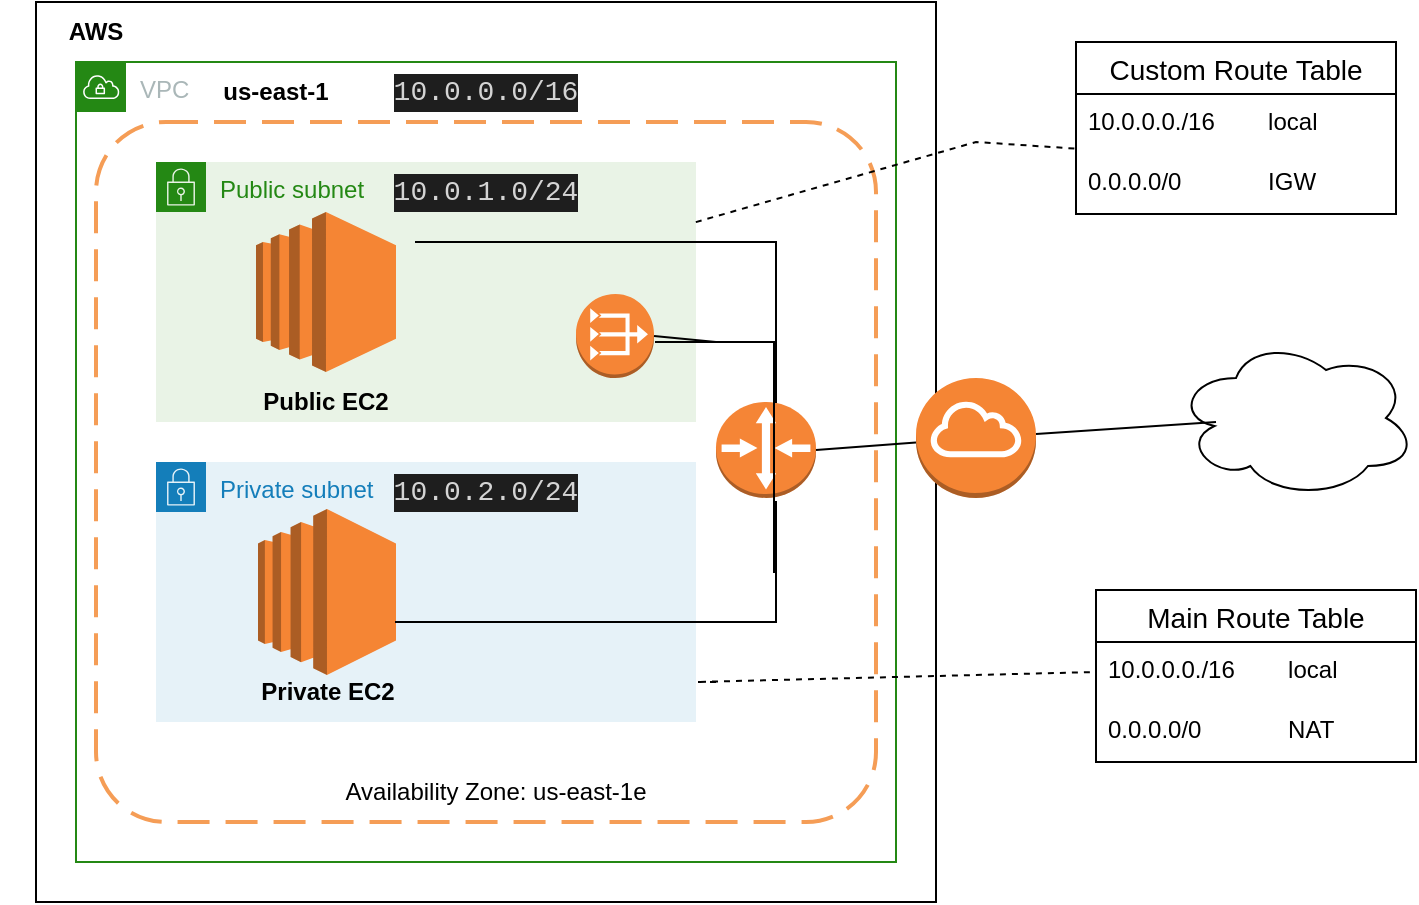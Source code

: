<mxfile version="20.8.13" type="github">
  <diagram name="Page-1" id="Rq6udh9_Ui0sGHlt8xGm">
    <mxGraphModel dx="936" dy="502" grid="1" gridSize="10" guides="1" tooltips="1" connect="1" arrows="1" fold="1" page="1" pageScale="1" pageWidth="850" pageHeight="1100" math="0" shadow="0">
      <root>
        <mxCell id="0" />
        <mxCell id="1" parent="0" />
        <mxCell id="ngpIoKC4TAN9gw4Bp9qX-3" value="" style="rounded=0;whiteSpace=wrap;html=1;" vertex="1" parent="1">
          <mxGeometry x="70" y="10" width="450" height="450" as="geometry" />
        </mxCell>
        <mxCell id="ngpIoKC4TAN9gw4Bp9qX-4" value="&lt;b&gt;AWS&lt;/b&gt;" style="text;html=1;strokeColor=none;fillColor=none;align=center;verticalAlign=middle;whiteSpace=wrap;rounded=0;" vertex="1" parent="1">
          <mxGeometry x="70" y="10" width="60" height="30" as="geometry" />
        </mxCell>
        <mxCell id="ngpIoKC4TAN9gw4Bp9qX-5" value="VPC" style="points=[[0,0],[0.25,0],[0.5,0],[0.75,0],[1,0],[1,0.25],[1,0.5],[1,0.75],[1,1],[0.75,1],[0.5,1],[0.25,1],[0,1],[0,0.75],[0,0.5],[0,0.25]];outlineConnect=0;gradientColor=none;html=1;whiteSpace=wrap;fontSize=12;fontStyle=0;container=1;pointerEvents=0;collapsible=0;recursiveResize=0;shape=mxgraph.aws4.group;grIcon=mxgraph.aws4.group_vpc;strokeColor=#248814;fillColor=none;verticalAlign=top;align=left;spacingLeft=30;fontColor=#AAB7B8;dashed=0;" vertex="1" parent="1">
          <mxGeometry x="90" y="40" width="410" height="400" as="geometry" />
        </mxCell>
        <mxCell id="ngpIoKC4TAN9gw4Bp9qX-6" value="&lt;b&gt;us-east-1&lt;/b&gt;&lt;a style=&quot;background-color: rgb(35, 47, 62); display: flex; align-items: center; font-size: 15px; line-height: 24px; min-height: auto; text-decoration-line: none; border: none; height: auto; font-weight: bold; outline: none; font-family: &amp;quot;Amazon Ember&amp;quot;, &amp;quot;Helvetica Neue&amp;quot;, Roboto, Arial, sans-serif; text-align: left; color: rgb(236, 114, 17) !important;&quot; class=&quot;_3w8zrwXEzPZYyUhCbqi-oU _3QcGxkeMRt1l8o-t4jgQVj&quot; tabindex=&quot;-1&quot; data-region-opt-in=&quot;false&quot; data-region-id=&quot;us-east-1&quot; target=&quot;_top&quot; href=&quot;https://us-east-1.console.aws.amazon.com/ec2/home?region=us-east-1#Instances:instanceState=running&quot;&gt;&lt;span style=&quot;pointer-events: none; display: flex; justify-content: space-between; width: 275.583px;&quot; class=&quot;_3uwe1mCjB6-mREyxIcpCQt&quot;&gt;&lt;/span&gt;&lt;/a&gt;&lt;a style=&quot;background-color: rgb(35, 47, 62); display: flex; align-items: center; font-size: 15px; line-height: 24px; min-height: auto; text-decoration-line: none; border: none; height: auto; font-weight: bold; outline: none; font-family: &amp;quot;Amazon Ember&amp;quot;, &amp;quot;Helvetica Neue&amp;quot;, Roboto, Arial, sans-serif; text-align: left; color: rgb(236, 114, 17) !important;&quot; class=&quot;_3w8zrwXEzPZYyUhCbqi-oU _3QcGxkeMRt1l8o-t4jgQVj&quot; tabindex=&quot;-1&quot; data-region-opt-in=&quot;false&quot; data-region-id=&quot;us-east-1&quot; target=&quot;_top&quot; href=&quot;https://us-east-1.console.aws.amazon.com/ec2/home?region=us-east-1#Instances:instanceState=running&quot;&gt;&lt;span style=&quot;pointer-events: none; display: flex; justify-content: space-between; width: 275.583px;&quot; class=&quot;_3uwe1mCjB6-mREyxIcpCQt&quot;&gt;&lt;/span&gt;&lt;/a&gt;" style="text;html=1;strokeColor=none;fillColor=none;align=center;verticalAlign=middle;whiteSpace=wrap;rounded=0;" vertex="1" parent="1">
          <mxGeometry x="150" y="40" width="80" height="30" as="geometry" />
        </mxCell>
        <mxCell id="ngpIoKC4TAN9gw4Bp9qX-7" value="" style="rounded=1;arcSize=10;dashed=1;strokeColor=#F59D56;fillColor=none;gradientColor=none;dashPattern=8 4;strokeWidth=2;" vertex="1" parent="1">
          <mxGeometry x="100" y="70" width="390" height="350" as="geometry" />
        </mxCell>
        <mxCell id="ngpIoKC4TAN9gw4Bp9qX-8" value="Availability Zone: us-east-1e" style="text;html=1;strokeColor=none;fillColor=none;align=center;verticalAlign=middle;whiteSpace=wrap;rounded=0;" vertex="1" parent="1">
          <mxGeometry x="190" y="390" width="220" height="30" as="geometry" />
        </mxCell>
        <mxCell id="ngpIoKC4TAN9gw4Bp9qX-9" value="Public subnet" style="points=[[0,0],[0.25,0],[0.5,0],[0.75,0],[1,0],[1,0.25],[1,0.5],[1,0.75],[1,1],[0.75,1],[0.5,1],[0.25,1],[0,1],[0,0.75],[0,0.5],[0,0.25]];outlineConnect=0;gradientColor=none;html=1;whiteSpace=wrap;fontSize=12;fontStyle=0;container=1;pointerEvents=0;collapsible=0;recursiveResize=0;shape=mxgraph.aws4.group;grIcon=mxgraph.aws4.group_security_group;grStroke=0;strokeColor=#248814;fillColor=#E9F3E6;verticalAlign=top;align=left;spacingLeft=30;fontColor=#248814;dashed=0;" vertex="1" parent="1">
          <mxGeometry x="130" y="90" width="270" height="130" as="geometry" />
        </mxCell>
        <mxCell id="ngpIoKC4TAN9gw4Bp9qX-15" value="" style="outlineConnect=0;dashed=0;verticalLabelPosition=bottom;verticalAlign=top;align=center;html=1;shape=mxgraph.aws3.ec2;fillColor=#F58534;gradientColor=none;" vertex="1" parent="ngpIoKC4TAN9gw4Bp9qX-9">
          <mxGeometry x="50" y="25" width="70" height="80" as="geometry" />
        </mxCell>
        <mxCell id="ngpIoKC4TAN9gw4Bp9qX-18" value="&lt;b style=&quot;&quot;&gt;Public EC2&lt;/b&gt;" style="text;html=1;strokeColor=none;fillColor=none;align=center;verticalAlign=middle;whiteSpace=wrap;rounded=0;" vertex="1" parent="ngpIoKC4TAN9gw4Bp9qX-9">
          <mxGeometry x="40" y="105" width="90" height="30" as="geometry" />
        </mxCell>
        <mxCell id="ngpIoKC4TAN9gw4Bp9qX-10" value="Private subnet" style="points=[[0,0],[0.25,0],[0.5,0],[0.75,0],[1,0],[1,0.25],[1,0.5],[1,0.75],[1,1],[0.75,1],[0.5,1],[0.25,1],[0,1],[0,0.75],[0,0.5],[0,0.25]];outlineConnect=0;gradientColor=none;html=1;whiteSpace=wrap;fontSize=12;fontStyle=0;container=1;pointerEvents=0;collapsible=0;recursiveResize=0;shape=mxgraph.aws4.group;grIcon=mxgraph.aws4.group_security_group;grStroke=0;strokeColor=#147EBA;fillColor=#E6F2F8;verticalAlign=top;align=left;spacingLeft=30;fontColor=#147EBA;dashed=0;" vertex="1" parent="1">
          <mxGeometry x="130" y="240" width="270" height="130" as="geometry" />
        </mxCell>
        <mxCell id="ngpIoKC4TAN9gw4Bp9qX-16" value="" style="outlineConnect=0;dashed=0;verticalLabelPosition=bottom;verticalAlign=top;align=center;html=1;shape=mxgraph.aws3.ec2;fillColor=#F58534;gradientColor=none;" vertex="1" parent="ngpIoKC4TAN9gw4Bp9qX-10">
          <mxGeometry x="51" y="23.5" width="69" height="83" as="geometry" />
        </mxCell>
        <mxCell id="ngpIoKC4TAN9gw4Bp9qX-22" value="&lt;b style=&quot;&quot;&gt;Private EC2&lt;/b&gt;" style="text;html=1;strokeColor=none;fillColor=none;align=center;verticalAlign=middle;whiteSpace=wrap;rounded=0;" vertex="1" parent="ngpIoKC4TAN9gw4Bp9qX-10">
          <mxGeometry x="40.5" y="100" width="90" height="30" as="geometry" />
        </mxCell>
        <mxCell id="ngpIoKC4TAN9gw4Bp9qX-36" value="" style="shape=partialRectangle;whiteSpace=wrap;html=1;top=0;left=0;fillColor=none;" vertex="1" parent="ngpIoKC4TAN9gw4Bp9qX-10">
          <mxGeometry x="120" y="20" width="190" height="60" as="geometry" />
        </mxCell>
        <mxCell id="ngpIoKC4TAN9gw4Bp9qX-11" value="" style="outlineConnect=0;dashed=0;verticalLabelPosition=bottom;verticalAlign=top;align=center;html=1;shape=mxgraph.aws3.vpc_nat_gateway;fillColor=#F58536;gradientColor=none;" vertex="1" parent="1">
          <mxGeometry x="340" y="156" width="39" height="42" as="geometry" />
        </mxCell>
        <mxCell id="ngpIoKC4TAN9gw4Bp9qX-23" value="" style="outlineConnect=0;dashed=0;verticalLabelPosition=bottom;verticalAlign=top;align=center;html=1;shape=mxgraph.aws3.router;fillColor=#F58536;gradientColor=none;" vertex="1" parent="1">
          <mxGeometry x="410" y="210" width="50" height="48" as="geometry" />
        </mxCell>
        <mxCell id="ngpIoKC4TAN9gw4Bp9qX-24" value="" style="outlineConnect=0;dashed=0;verticalLabelPosition=bottom;verticalAlign=top;align=center;html=1;shape=mxgraph.aws3.internet_gateway;fillColor=#F58534;gradientColor=none;" vertex="1" parent="1">
          <mxGeometry x="510" y="198" width="60" height="60" as="geometry" />
        </mxCell>
        <mxCell id="ngpIoKC4TAN9gw4Bp9qX-25" value="&lt;div style=&quot;color: rgb(212, 212, 212); background-color: rgb(30, 30, 30); font-family: Consolas, &amp;quot;Courier New&amp;quot;, monospace; font-size: 14px; line-height: 19px;&quot;&gt;10.0.1.0/24&lt;/div&gt;" style="text;html=1;strokeColor=none;fillColor=none;align=center;verticalAlign=middle;whiteSpace=wrap;rounded=0;" vertex="1" parent="1">
          <mxGeometry x="260" y="90" width="70" height="30" as="geometry" />
        </mxCell>
        <mxCell id="ngpIoKC4TAN9gw4Bp9qX-26" value="&lt;div style=&quot;color: rgb(212, 212, 212); background-color: rgb(30, 30, 30); font-family: Consolas, &amp;quot;Courier New&amp;quot;, monospace; font-size: 14px; line-height: 19px;&quot;&gt;10.0.2.0/24&lt;/div&gt;" style="text;html=1;strokeColor=none;fillColor=none;align=center;verticalAlign=middle;whiteSpace=wrap;rounded=0;" vertex="1" parent="1">
          <mxGeometry x="250" y="240" width="90" height="30" as="geometry" />
        </mxCell>
        <mxCell id="ngpIoKC4TAN9gw4Bp9qX-29" value="&lt;div style=&quot;color: rgb(212, 212, 212); background-color: rgb(30, 30, 30); font-family: Consolas, &amp;quot;Courier New&amp;quot;, monospace; font-size: 14px; line-height: 19px;&quot;&gt;10.0.0.0/16&lt;/div&gt;" style="text;html=1;strokeColor=none;fillColor=none;align=center;verticalAlign=middle;whiteSpace=wrap;rounded=0;" vertex="1" parent="1">
          <mxGeometry x="250" y="40" width="90" height="30" as="geometry" />
        </mxCell>
        <mxCell id="ngpIoKC4TAN9gw4Bp9qX-33" value="" style="endArrow=none;html=1;rounded=0;exitX=1;exitY=0.5;exitDx=0;exitDy=0;exitPerimeter=0;" edge="1" parent="1" source="ngpIoKC4TAN9gw4Bp9qX-11">
          <mxGeometry width="50" height="50" relative="1" as="geometry">
            <mxPoint x="380" y="250" as="sourcePoint" />
            <mxPoint x="410" y="180" as="targetPoint" />
          </mxGeometry>
        </mxCell>
        <mxCell id="ngpIoKC4TAN9gw4Bp9qX-37" value="" style="shape=partialRectangle;whiteSpace=wrap;html=1;bottom=0;right=0;fillColor=none;direction=south;" vertex="1" parent="1">
          <mxGeometry x="260" y="130" width="180" height="80" as="geometry" />
        </mxCell>
        <mxCell id="ngpIoKC4TAN9gw4Bp9qX-38" value="" style="shape=partialRectangle;whiteSpace=wrap;html=1;bottom=0;right=0;fillColor=none;direction=south;" vertex="1" parent="1">
          <mxGeometry x="380" y="180" width="59" height="115" as="geometry" />
        </mxCell>
        <mxCell id="ngpIoKC4TAN9gw4Bp9qX-39" value="" style="endArrow=none;html=1;rounded=0;exitX=1;exitY=0.5;exitDx=0;exitDy=0;exitPerimeter=0;" edge="1" parent="1" source="ngpIoKC4TAN9gw4Bp9qX-23" target="ngpIoKC4TAN9gw4Bp9qX-24">
          <mxGeometry width="50" height="50" relative="1" as="geometry">
            <mxPoint x="460" y="240" as="sourcePoint" />
            <mxPoint x="430" y="200" as="targetPoint" />
          </mxGeometry>
        </mxCell>
        <mxCell id="ngpIoKC4TAN9gw4Bp9qX-40" value="" style="ellipse;shape=cloud;whiteSpace=wrap;html=1;" vertex="1" parent="1">
          <mxGeometry x="640" y="178" width="120" height="80" as="geometry" />
        </mxCell>
        <mxCell id="ngpIoKC4TAN9gw4Bp9qX-41" value="" style="endArrow=none;html=1;rounded=0;" edge="1" parent="1" source="ngpIoKC4TAN9gw4Bp9qX-24">
          <mxGeometry width="50" height="50" relative="1" as="geometry">
            <mxPoint x="380" y="250" as="sourcePoint" />
            <mxPoint x="660" y="220" as="targetPoint" />
            <Array as="points">
              <mxPoint x="660" y="220" />
            </Array>
          </mxGeometry>
        </mxCell>
        <mxCell id="ngpIoKC4TAN9gw4Bp9qX-69" value="Custom Route Table" style="swimlane;fontStyle=0;childLayout=stackLayout;horizontal=1;startSize=26;horizontalStack=0;resizeParent=1;resizeParentMax=0;resizeLast=0;collapsible=1;marginBottom=0;align=center;fontSize=14;" vertex="1" parent="1">
          <mxGeometry x="590" y="30" width="160" height="86" as="geometry" />
        </mxCell>
        <mxCell id="ngpIoKC4TAN9gw4Bp9qX-70" value="10.0.0.0./16        local" style="text;strokeColor=none;fillColor=none;spacingLeft=4;spacingRight=4;overflow=hidden;rotatable=0;points=[[0,0.5],[1,0.5]];portConstraint=eastwest;fontSize=12;" vertex="1" parent="ngpIoKC4TAN9gw4Bp9qX-69">
          <mxGeometry y="26" width="160" height="30" as="geometry" />
        </mxCell>
        <mxCell id="ngpIoKC4TAN9gw4Bp9qX-71" value="0.0.0.0/0             IGW" style="text;strokeColor=none;fillColor=none;spacingLeft=4;spacingRight=4;overflow=hidden;rotatable=0;points=[[0,0.5],[1,0.5]];portConstraint=eastwest;fontSize=12;" vertex="1" parent="ngpIoKC4TAN9gw4Bp9qX-69">
          <mxGeometry y="56" width="160" height="30" as="geometry" />
        </mxCell>
        <mxCell id="ngpIoKC4TAN9gw4Bp9qX-74" value="Main Route Table" style="swimlane;fontStyle=0;childLayout=stackLayout;horizontal=1;startSize=26;horizontalStack=0;resizeParent=1;resizeParentMax=0;resizeLast=0;collapsible=1;marginBottom=0;align=center;fontSize=14;" vertex="1" parent="1">
          <mxGeometry x="600" y="304" width="160" height="86" as="geometry" />
        </mxCell>
        <mxCell id="ngpIoKC4TAN9gw4Bp9qX-75" value="10.0.0.0./16        local" style="text;strokeColor=none;fillColor=none;spacingLeft=4;spacingRight=4;overflow=hidden;rotatable=0;points=[[0,0.5],[1,0.5]];portConstraint=eastwest;fontSize=12;" vertex="1" parent="ngpIoKC4TAN9gw4Bp9qX-74">
          <mxGeometry y="26" width="160" height="30" as="geometry" />
        </mxCell>
        <mxCell id="ngpIoKC4TAN9gw4Bp9qX-76" value="0.0.0.0/0             NAT" style="text;strokeColor=none;fillColor=none;spacingLeft=4;spacingRight=4;overflow=hidden;rotatable=0;points=[[0,0.5],[1,0.5]];portConstraint=eastwest;fontSize=12;" vertex="1" parent="ngpIoKC4TAN9gw4Bp9qX-74">
          <mxGeometry y="56" width="160" height="30" as="geometry" />
        </mxCell>
        <mxCell id="ngpIoKC4TAN9gw4Bp9qX-77" value="" style="endArrow=none;dashed=1;html=1;rounded=0;entryX=0;entryY=-0.089;entryDx=0;entryDy=0;entryPerimeter=0;exitX=0.769;exitY=0.143;exitDx=0;exitDy=0;exitPerimeter=0;" edge="1" parent="1" source="ngpIoKC4TAN9gw4Bp9qX-7" target="ngpIoKC4TAN9gw4Bp9qX-71">
          <mxGeometry width="50" height="50" relative="1" as="geometry">
            <mxPoint x="380" y="210" as="sourcePoint" />
            <mxPoint x="430" y="160" as="targetPoint" />
            <Array as="points">
              <mxPoint x="540" y="80" />
            </Array>
          </mxGeometry>
        </mxCell>
        <mxCell id="ngpIoKC4TAN9gw4Bp9qX-78" value="" style="endArrow=none;dashed=1;html=1;rounded=0;entryX=0;entryY=0.5;entryDx=0;entryDy=0;" edge="1" parent="1" target="ngpIoKC4TAN9gw4Bp9qX-75">
          <mxGeometry width="50" height="50" relative="1" as="geometry">
            <mxPoint x="410" y="350" as="sourcePoint" />
            <mxPoint x="430" y="160" as="targetPoint" />
            <Array as="points">
              <mxPoint x="400" y="350" />
            </Array>
          </mxGeometry>
        </mxCell>
      </root>
    </mxGraphModel>
  </diagram>
</mxfile>
